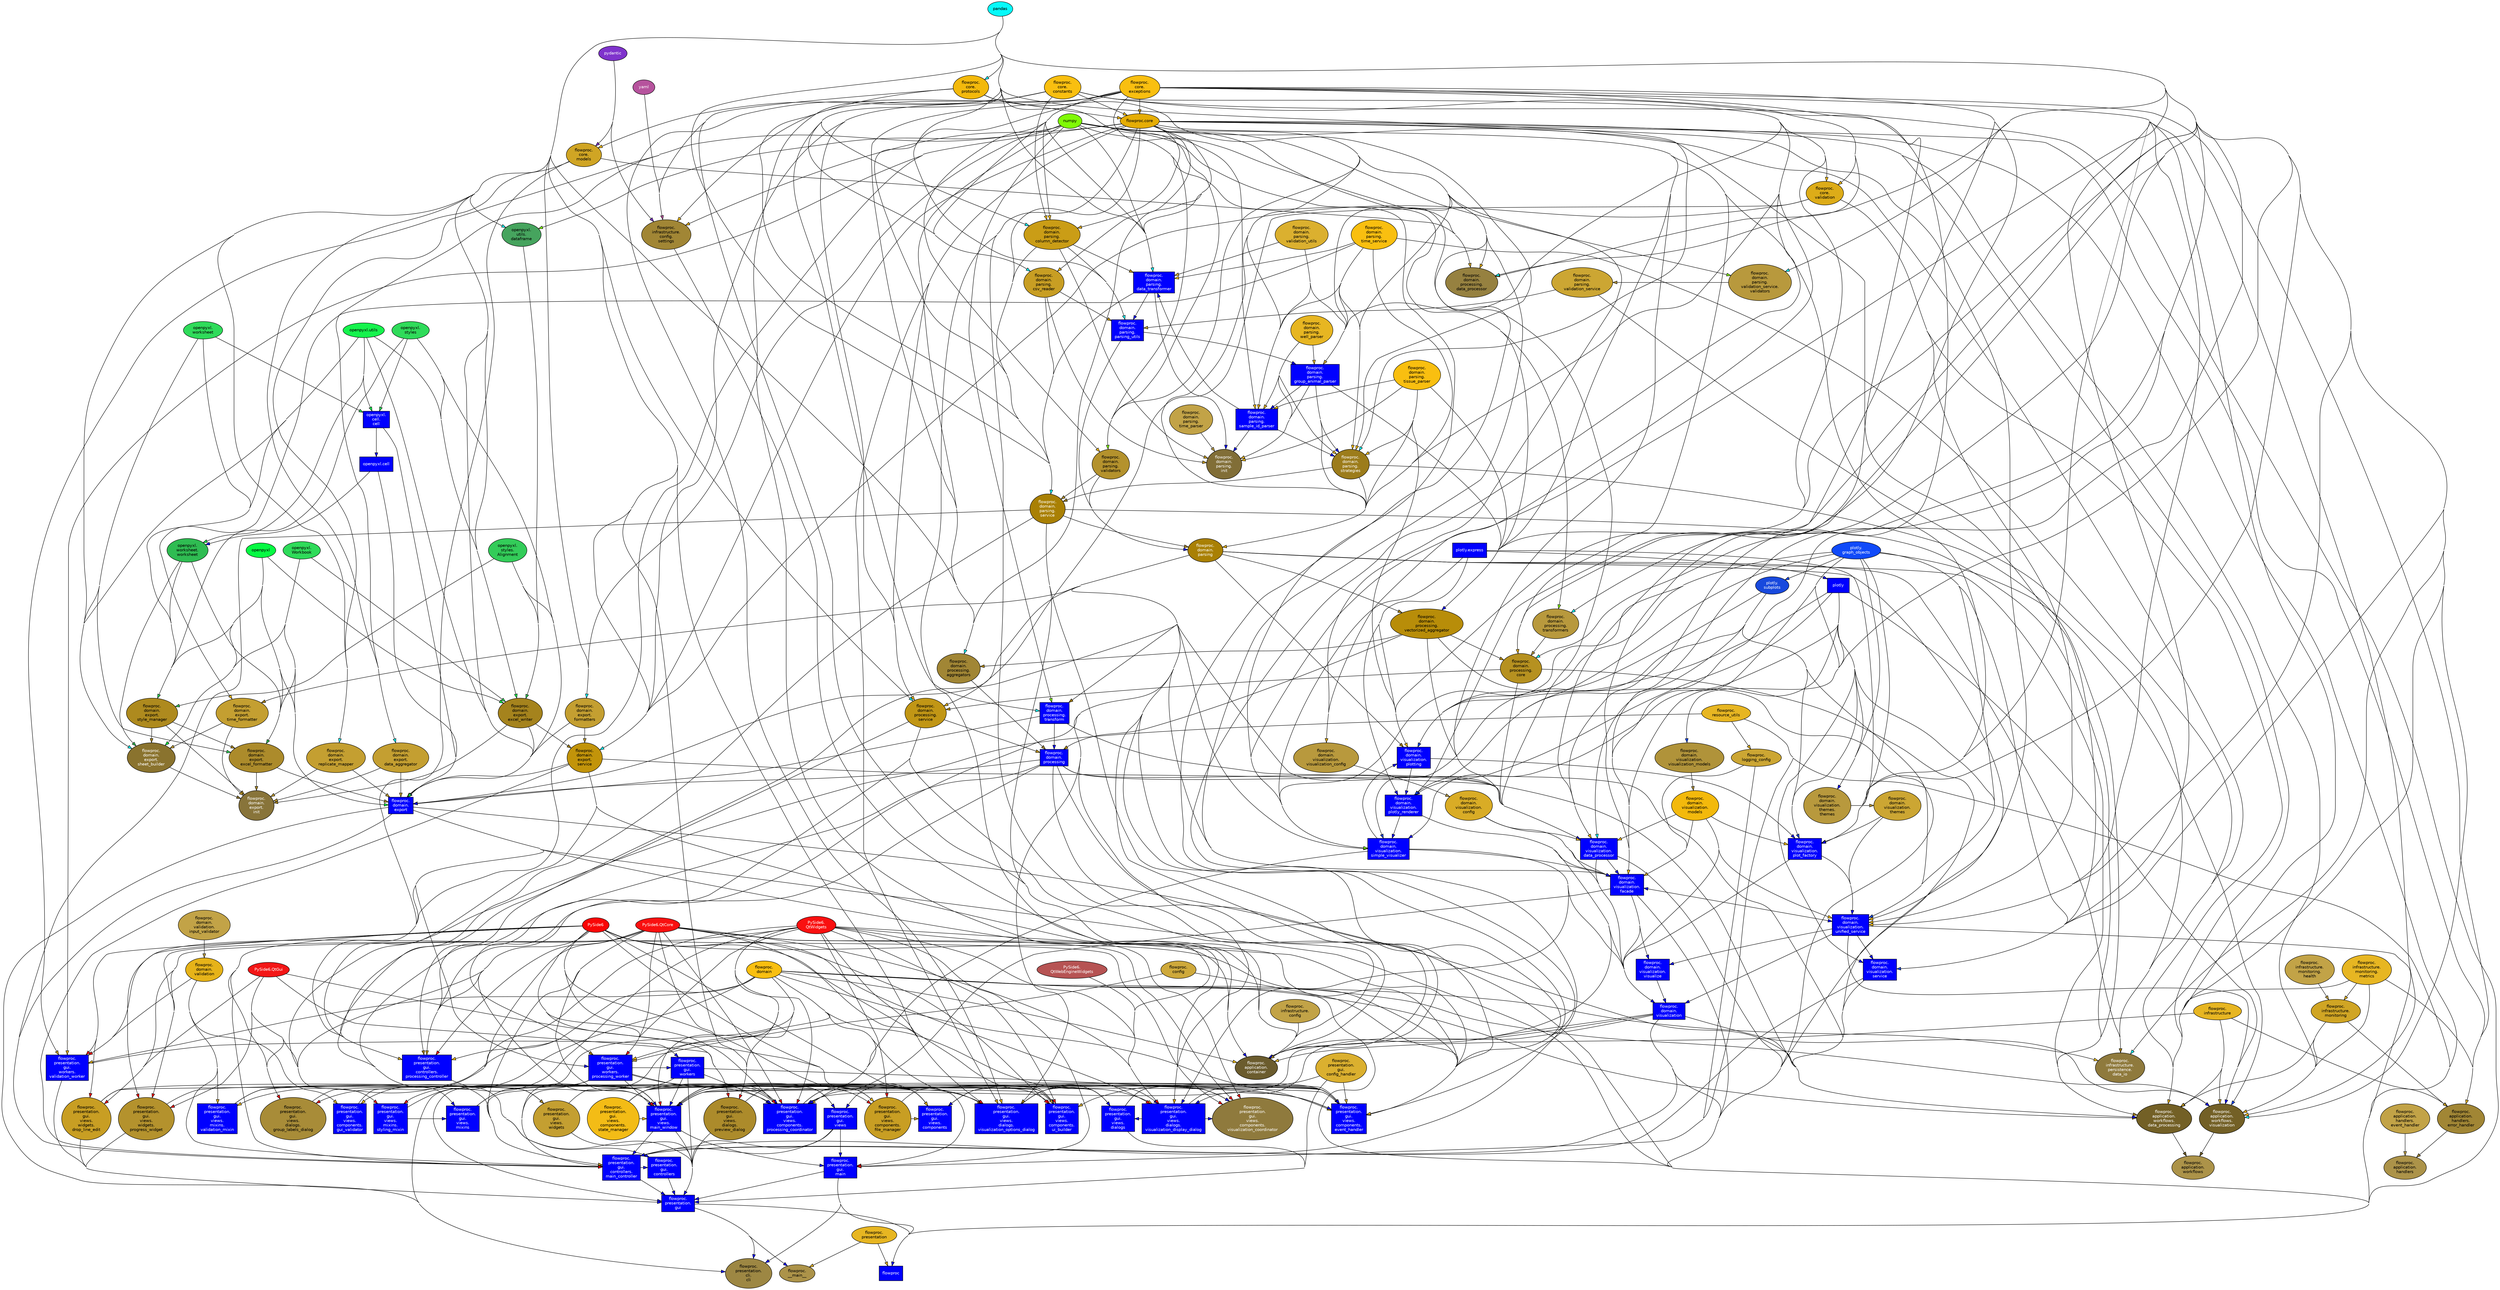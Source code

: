 
digraph G {
    concentrate = true;

    rankdir = TB;
    node [style=filled,fillcolor="#ffffff",fontcolor="#000000",fontname=Helvetica,fontsize=10];

    flowproc [fillcolor="blue",fontcolor="white",shape="box"];
    flowproc___main__ [fillcolor="#ac9349",label="flowproc\.\n__main__"];
    flowproc_application_container [fillcolor="#6b5c2e",fontcolor="#ffffff",label="flowproc\.\napplication\.\ncontainer"];
    flowproc_application_handlers [fillcolor="#ac9349",label="flowproc\.\napplication\.\nhandlers"];
    flowproc_application_handlers_error_handler [fillcolor="#a18635",label="flowproc\.\napplication\.\nhandlers\.\nerror_handler"];
    flowproc_application_handlers_event_handler [fillcolor="#c2a347",label="flowproc\.\napplication\.\nhandlers\.\nevent_handler"];
    flowproc_application_workflows [fillcolor="#ac9349",label="flowproc\.\napplication\.\nworkflows"];
    flowproc_application_workflows_data_processing [fillcolor="#736026",fontcolor="#ffffff",label="flowproc\.\napplication\.\nworkflows\.\ndata_processing"];
    flowproc_application_workflows_visualization [fillcolor="#736026",fontcolor="#ffffff",label="flowproc\.\napplication\.\nworkflows\.\nvisualization"];
    flowproc_config [fillcolor="#cea93b",label="flowproc\.\nconfig"];
    flowproc_core [fillcolor="#e5ad05",label="flowproc.core"];
    flowproc_core_constants [fillcolor="#f9bf10",label="flowproc\.\ncore\.\nconstants"];
    flowproc_core_exceptions [fillcolor="#f9bf10",label="flowproc\.\ncore\.\nexceptions"];
    flowproc_core_models [fillcolor="#d0a524",label="flowproc\.\ncore\.\nmodels"];
    flowproc_core_protocols [fillcolor="#f3b90c",label="flowproc\.\ncore\.\nprotocols"];
    flowproc_core_validation [fillcolor="#ddac18",label="flowproc\.\ncore\.\nvalidation"];
    flowproc_domain [fillcolor="#f9bf10",label="flowproc\.\ndomain"];
    flowproc_domain_export [fillcolor="blue",fontcolor="white",label="flowproc\.\ndomain\.\nexport",shape="box"];
    flowproc_domain_export_data_aggregator [fillcolor="#c49f31",label="flowproc\.\ndomain\.\nexport\.\ndata_aggregator"];
    flowproc_domain_export_excel_formatter [fillcolor="#ac8b2b",label="flowproc\.\ndomain\.\nexport\.\nexcel_formatter"];
    flowproc_domain_export_excel_writer [fillcolor="#a5831d",label="flowproc\.\ndomain\.\nexport\.\nexcel_writer"];
    flowproc_domain_export_formatters [fillcolor="#c49f31",label="flowproc\.\ndomain\.\nexport\.\nformatters"];
    flowproc_domain_export_init [fillcolor="#88743a",fontcolor="#ffffff",label="flowproc\.\ndomain\.\nexport\.\ninit"];
    flowproc_domain_export_replicate_mapper [fillcolor="#c49f31",label="flowproc\.\ndomain\.\nexport\.\nreplicate_mapper"];
    flowproc_domain_export_service [fillcolor="#c2940a",label="flowproc\.\ndomain\.\nexport\.\nservice"];
    flowproc_domain_export_sheet_builder [fillcolor="#8a732e",fontcolor="#ffffff",label="flowproc\.\ndomain\.\nexport\.\nsheet_builder"];
    flowproc_domain_export_style_manager [fillcolor="#ae8a1e",label="flowproc\.\ndomain\.\nexport\.\nstyle_manager"];
    flowproc_domain_export_time_formatter [fillcolor="#c49f31",label="flowproc\.\ndomain\.\nexport\.\ntime_formatter"];
    flowproc_domain_parsing [fillcolor="#a98004",fontcolor="#ffffff",label="flowproc\.\ndomain\.\nparsing"];
    flowproc_domain_parsing_column_detector [fillcolor="#ca9d16",label="flowproc\.\ndomain\.\nparsing\.\ncolumn_detector"];
    flowproc_domain_parsing_csv_reader [fillcolor="#c89e23",label="flowproc\.\ndomain\.\nparsing\.\ncsv_reader"];
    flowproc_domain_parsing_data_transformer [fillcolor="blue",fontcolor="white",label="flowproc\.\ndomain\.\nparsing\.\ndata_transformer",shape="box"];
    flowproc_domain_parsing_group_animal_parser [fillcolor="blue",fontcolor="white",label="flowproc\.\ndomain\.\nparsing\.\ngroup_animal_parser",shape="box"];
    flowproc_domain_parsing_init [fillcolor="#816e37",fontcolor="#ffffff",label="flowproc\.\ndomain\.\nparsing\.\ninit"];
    flowproc_domain_parsing_parsing_utils [fillcolor="blue",fontcolor="white",label="flowproc\.\ndomain\.\nparsing\.\nparsing_utils",shape="box"];
    flowproc_domain_parsing_sample_id_parser [fillcolor="blue",fontcolor="white",label="flowproc\.\ndomain\.\nparsing\.\nsample_id_parser",shape="box"];
    flowproc_domain_parsing_service [fillcolor="#a98004",fontcolor="#ffffff",label="flowproc\.\ndomain\.\nparsing\.\nservice"];
    flowproc_domain_parsing_strategies [fillcolor="#9c7c1b",fontcolor="#ffffff",label="flowproc\.\ndomain\.\nparsing\.\nstrategies"];
    flowproc_domain_parsing_time_parser [fillcolor="#c2a347",label="flowproc\.\ndomain\.\nparsing\.\ntime_parser"];
    flowproc_domain_parsing_time_service [fillcolor="#f9bf10",label="flowproc\.\ndomain\.\nparsing\.\ntime_service"];
    flowproc_domain_parsing_tissue_parser [fillcolor="#f9bf10",label="flowproc\.\ndomain\.\nparsing\.\ntissue_parser"];
    flowproc_domain_parsing_validation_service [fillcolor="#cca633",label="flowproc\.\ndomain\.\nparsing\.\nvalidation_service"];
    flowproc_domain_parsing_validation_service_validators [fillcolor="#b8993d",label="flowproc\.\ndomain\.\nparsing\.\nvalidation_service\.\nvalidators"];
    flowproc_domain_parsing_validation_utils [fillcolor="#dbb02f",label="flowproc\.\ndomain\.\nparsing\.\nvalidation_utils"];
    flowproc_domain_parsing_validators [fillcolor="#b4922d",label="flowproc\.\ndomain\.\nparsing\.\nvalidators"];
    flowproc_domain_parsing_well_parser [fillcolor="#e7b622",label="flowproc\.\ndomain\.\nparsing\.\nwell_parser"];
    flowproc_domain_processing [fillcolor="blue",fontcolor="white",label="flowproc\.\ndomain\.\nprocessing",shape="box"];
    flowproc_domain_processing_aggregators [fillcolor="#a18635",label="flowproc\.\ndomain\.\nprocessing\.\naggregators"];
    flowproc_domain_processing_core [fillcolor="#b69120",label="flowproc\.\ndomain\.\nprocessing\.\ncore"];
    flowproc_domain_processing_data_processor [fillcolor="#968140",label="flowproc\.\ndomain\.\nprocessing\.\ndata_processor"];
    flowproc_domain_processing_service [fillcolor="#c19615",label="flowproc\.\ndomain\.\nprocessing\.\nservice"];
    flowproc_domain_processing_transform [fillcolor="blue",fontcolor="white",label="flowproc\.\ndomain\.\nprocessing\.\ntransform",shape="box"];
    flowproc_domain_processing_transformers [fillcolor="#b8993d",label="flowproc\.\ndomain\.\nprocessing\.\ntransformers"];
    flowproc_domain_processing_vectorized_aggregator [fillcolor="#b88d09",label="flowproc\.\ndomain\.\nprocessing\.\nvectorized_aggregator"];
    flowproc_domain_validation [fillcolor="#e6b319",label="flowproc\.\ndomain\.\nvalidation"];
    flowproc_domain_validation_input_validator [fillcolor="#c2a347",label="flowproc\.\ndomain\.\nvalidation\.\ninput_validator"];
    flowproc_domain_visualization [fillcolor="blue",fontcolor="white",label="flowproc\.\ndomain\.\nvisualization",shape="box"];
    flowproc_domain_visualization_config [fillcolor="#d9ac26",label="flowproc\.\ndomain\.\nvisualization\.\nconfig"];
    flowproc_domain_visualization_data_processor [fillcolor="blue",fontcolor="white",label="flowproc\.\ndomain\.\nvisualization\.\ndata_processor",shape="box"];
    flowproc_domain_visualization_facade [fillcolor="blue",fontcolor="white",label="flowproc\.\ndomain\.\nvisualization\.\nfacade",shape="box"];
    flowproc_domain_visualization_models [fillcolor="#f3b90c",label="flowproc\.\ndomain\.\nvisualization\.\nmodels"];
    flowproc_domain_visualization_plot_factory [fillcolor="blue",fontcolor="white",label="flowproc\.\ndomain\.\nvisualization\.\nplot_factory",shape="box"];
    flowproc_domain_visualization_plotly_renderer [fillcolor="blue",fontcolor="white",label="flowproc\.\ndomain\.\nvisualization\.\nplotly_renderer",shape="box"];
    flowproc_domain_visualization_plotting [fillcolor="blue",fontcolor="white",label="flowproc\.\ndomain\.\nvisualization\.\nplotting",shape="box"];
    flowproc_domain_visualization_service [fillcolor="blue",fontcolor="white",label="flowproc\.\ndomain\.\nvisualization\.\nservice",shape="box"];
    flowproc_domain_visualization_simple_visualizer [fillcolor="blue",fontcolor="white",label="flowproc\.\ndomain\.\nvisualization\.\nsimple_visualizer",shape="box"];
    flowproc_domain_visualization_themes [fillcolor="#cca633",label="flowproc\.\ndomain\.\nvisualization\.\nthemes"];
    flowproc_domain_visualization_themes_themes [fillcolor="#b8993d",label="flowproc\.\ndomain\.\nvisualization\.\nthemes\.\nthemes"];
    flowproc_domain_visualization_unified_service [fillcolor="blue",fontcolor="white",label="flowproc\.\ndomain\.\nvisualization\.\nunified_service",shape="box"];
    flowproc_domain_visualization_visualization_config [fillcolor="#b8993d",label="flowproc\.\ndomain\.\nvisualization\.\nvisualization_config"];
    flowproc_domain_visualization_visualization_models [fillcolor="#b0933a",label="flowproc\.\ndomain\.\nvisualization\.\nvisualization_models"];
    flowproc_domain_visualization_visualize [fillcolor="blue",fontcolor="white",label="flowproc\.\ndomain\.\nvisualization\.\nvisualize",shape="box"];
    flowproc_infrastructure [fillcolor="#e7b622",label="flowproc\.\ninfrastructure"];
    flowproc_infrastructure_config [fillcolor="#c2a347",label="flowproc\.\ninfrastructure\.\nconfig"];
    flowproc_infrastructure_config_settings [fillcolor="#a18635",label="flowproc\.\ninfrastructure\.\nconfig\.\nsettings"];
    flowproc_infrastructure_monitoring [fillcolor="#d0a524",label="flowproc\.\ninfrastructure\.\nmonitoring"];
    flowproc_infrastructure_monitoring_health [fillcolor="#c2a347",label="flowproc\.\ninfrastructure\.\nmonitoring\.\nhealth"];
    flowproc_infrastructure_monitoring_metrics [fillcolor="#e7b622",label="flowproc\.\ninfrastructure\.\nmonitoring\.\nmetrics"];
    flowproc_infrastructure_persistence_data_io [fillcolor="#8f7a3d",fontcolor="#ffffff",label="flowproc\.\ninfrastructure\.\npersistence\.\ndata_io"];
    flowproc_logging_config [fillcolor="#cca633",label="flowproc\.\nlogging_config"];
    flowproc_presentation [fillcolor="#e7b622",label="flowproc\.\npresentation"];
    flowproc_presentation_cli_cli [fillcolor="#9d8743",label="flowproc\.\npresentation\.\ncli\.\ncli"];
    flowproc_presentation_gui [fillcolor="blue",fontcolor="white",label="flowproc\.\npresentation\.\ngui",shape="box"];
    flowproc_presentation_gui_config_handler [fillcolor="#dbb02f",label="flowproc\.\npresentation\.\ngui\.\nconfig_handler"];
    flowproc_presentation_gui_controllers [fillcolor="blue",fontcolor="white",label="flowproc\.\npresentation\.\ngui\.\ncontrollers",shape="box"];
    flowproc_presentation_gui_controllers_main_controller [fillcolor="blue",fontcolor="white",label="flowproc\.\npresentation\.\ngui\.\ncontrollers\.\nmain_controller",shape="box"];
    flowproc_presentation_gui_controllers_processing_controller [fillcolor="blue",fontcolor="white",label="flowproc\.\npresentation\.\ngui\.\ncontrollers\.\nprocessing_controller",shape="box"];
    flowproc_presentation_gui_main [fillcolor="blue",fontcolor="white",label="flowproc\.\npresentation\.\ngui\.\nmain",shape="box"];
    flowproc_presentation_gui_views [fillcolor="blue",fontcolor="white",label="flowproc\.\npresentation\.\ngui\.\nviews",shape="box"];
    flowproc_presentation_gui_views_components [fillcolor="blue",fontcolor="white",label="flowproc\.\npresentation\.\ngui\.\nviews\.\ncomponents",shape="box"];
    flowproc_presentation_gui_views_components_event_handler [fillcolor="blue",fontcolor="white",label="flowproc\.\npresentation\.\ngui\.\nviews\.\ncomponents\.\nevent_handler",shape="box"];
    flowproc_presentation_gui_views_components_file_manager [fillcolor="#c89e23",label="flowproc\.\npresentation\.\ngui\.\nviews\.\ncomponents\.\nfile_manager"];
    flowproc_presentation_gui_views_components_gui_validator [fillcolor="blue",fontcolor="white",label="flowproc\.\npresentation\.\ngui\.\nviews\.\ncomponents\.\ngui_validator",shape="box"];
    flowproc_presentation_gui_views_components_processing_coordinator [fillcolor="blue",fontcolor="white",label="flowproc\.\npresentation\.\ngui\.\nviews\.\ncomponents\.\nprocessing_coordinator",shape="box"];
    flowproc_presentation_gui_views_components_state_manager [fillcolor="#f3bc16",label="flowproc\.\npresentation\.\ngui\.\nviews\.\ncomponents\.\nstate_manager"];
    flowproc_presentation_gui_views_components_ui_builder [fillcolor="blue",fontcolor="white",label="flowproc\.\npresentation\.\ngui\.\nviews\.\ncomponents\.\nui_builder",shape="box"];
    flowproc_presentation_gui_views_components_visualization_coordinator [fillcolor="#8f7a3d",fontcolor="#ffffff",label="flowproc\.\npresentation\.\ngui\.\nviews\.\ncomponents\.\nvisualization_coordinator"];
    flowproc_presentation_gui_views_dialogs [fillcolor="blue",fontcolor="white",label="flowproc\.\npresentation\.\ngui\.\nviews\.\ndialogs",shape="box"];
    flowproc_presentation_gui_views_dialogs_group_labels_dialog [fillcolor="#a88c38",label="flowproc\.\npresentation\.\ngui\.\nviews\.\ndialogs\.\ngroup_labels_dialog"];
    flowproc_presentation_gui_views_dialogs_preview_dialog [fillcolor="#ac8b2b",label="flowproc\.\npresentation\.\ngui\.\nviews\.\ndialogs\.\npreview_dialog"];
    flowproc_presentation_gui_views_dialogs_visualization_display_dialog [fillcolor="blue",fontcolor="white",label="flowproc\.\npresentation\.\ngui\.\nviews\.\ndialogs\.\nvisualization_display_dialog",shape="box"];
    flowproc_presentation_gui_views_dialogs_visualization_options_dialog [fillcolor="blue",fontcolor="white",label="flowproc\.\npresentation\.\ngui\.\nviews\.\ndialogs\.\nvisualization_options_dialog",shape="box"];
    flowproc_presentation_gui_views_main_window [fillcolor="blue",fontcolor="white",label="flowproc\.\npresentation\.\ngui\.\nviews\.\nmain_window",shape="box"];
    flowproc_presentation_gui_views_mixins [fillcolor="blue",fontcolor="white",label="flowproc\.\npresentation\.\ngui\.\nviews\.\nmixins",shape="box"];
    flowproc_presentation_gui_views_mixins_styling_mixin [fillcolor="blue",fontcolor="white",label="flowproc\.\npresentation\.\ngui\.\nviews\.\nmixins\.\nstyling_mixin",shape="box"];
    flowproc_presentation_gui_views_mixins_validation_mixin [fillcolor="blue",fontcolor="white",label="flowproc\.\npresentation\.\ngui\.\nviews\.\nmixins\.\nvalidation_mixin",shape="box"];
    flowproc_presentation_gui_views_widgets [fillcolor="#c49f31",label="flowproc\.\npresentation\.\ngui\.\nviews\.\nwidgets"];
    flowproc_presentation_gui_views_widgets_drop_line_edit [fillcolor="#c89e23",label="flowproc\.\npresentation\.\ngui\.\nviews\.\nwidgets\.\ndrop_line_edit"];
    flowproc_presentation_gui_views_widgets_progress_widget [fillcolor="#b4922d",label="flowproc\.\npresentation\.\ngui\.\nviews\.\nwidgets\.\nprogress_widget"];
    flowproc_presentation_gui_workers [fillcolor="blue",fontcolor="white",label="flowproc\.\npresentation\.\ngui\.\nworkers",shape="box"];
    flowproc_presentation_gui_workers_processing_worker [fillcolor="blue",fontcolor="white",label="flowproc\.\npresentation\.\ngui\.\nworkers\.\nprocessing_worker",shape="box"];
    flowproc_presentation_gui_workers_validation_worker [fillcolor="blue",fontcolor="white",label="flowproc\.\npresentation\.\ngui\.\nworkers\.\nvalidation_worker",shape="box"];
    flowproc_resource_utils [fillcolor="#e7b622",label="flowproc\.\nresource_utils"];
    numpy [fillcolor="#80f906"];
    openpyxl [fillcolor="#06f943"];
    openpyxl_cell [fillcolor="blue",fontcolor="white",label="openpyxl.cell",shape="box"];
    openpyxl_cell_cell [fillcolor="blue",fontcolor="white",label="openpyxl\.\ncell\.\ncell",shape="box"];
    openpyxl_styles [fillcolor="#2fdb5a",label="openpyxl\.\nstyles"];
    openpyxl_styles_Alignment [fillcolor="#33cc59",label="openpyxl\.\nstyles\.\nAlignment"];
    openpyxl_utils [fillcolor="#16f34d",label="openpyxl.utils"];
    openpyxl_utils_dataframe [fillcolor="#46a45e",label="openpyxl\.\nutils\.\ndataframe"];
    openpyxl_Workbook [fillcolor="#2fdb5a",label="openpyxl\.\nWorkbook"];
    openpyxl_worksheet [fillcolor="#2fdb5a",label="openpyxl\.\nworksheet"];
    openpyxl_worksheet_worksheet [fillcolor="#2fbc52",label="openpyxl\.\nworksheet\.\nworksheet"];
    pandas [fillcolor="#06f9f9"];
    plotly [fillcolor="blue",fontcolor="white",shape="box"];
    plotly_express [fillcolor="blue",fontcolor="white",label="plotly.express",shape="box"];
    plotly_graph_objects [fillcolor="#104af9",fontcolor="#ffffff",label="plotly\.\ngraph_objects"];
    plotly_subplots [fillcolor="#1849dd",fontcolor="#ffffff",label="plotly\.\nsubplots"];
    pydantic [fillcolor="#7f33cc",fontcolor="#ffffff"];
    PySide6 [fillcolor="#f90606",fontcolor="#ffffff"];
    PySide6_QtCore [fillcolor="#f91010",fontcolor="#ffffff",label="PySide6.QtCore"];
    PySide6_QtGui [fillcolor="#f31616",fontcolor="#ffffff",label="PySide6.QtGui"];
    PySide6_QtWebEngineWidgets [fillcolor="#b65353",fontcolor="#ffffff",label="PySide6\.\nQtWebEngineWidgets"];
    PySide6_QtWidgets [fillcolor="#f91010",fontcolor="#ffffff",label="PySide6\.\nQtWidgets"];
    yaml [fillcolor="#b6539d",fontcolor="#ffffff"];
    flowproc_application_handlers_error_handler -> flowproc_application_handlers [fillcolor="#a18635",weight="3"];
    flowproc_application_handlers_event_handler -> flowproc_application_handlers [fillcolor="#c2a347",weight="3"];
    flowproc_application_workflows_data_processing -> flowproc_application_workflows [fillcolor="#736026",weight="3"];
    flowproc_application_workflows_visualization -> flowproc_application_workflows [fillcolor="#736026",weight="3"];
    flowproc_config -> flowproc_presentation_gui_views_components_event_handler [fillcolor="#cea93b",minlen="3"];
    flowproc_config -> flowproc_presentation_gui_workers_processing_worker [fillcolor="#cea93b",minlen="3"];
    flowproc_core -> flowproc [fillcolor="#e5ad05"];
    flowproc_core -> flowproc_application_container [fillcolor="#e5ad05",minlen="2"];
    flowproc_core -> flowproc_application_handlers_error_handler [fillcolor="#e5ad05",minlen="3"];
    flowproc_core -> flowproc_application_workflows_data_processing [fillcolor="#e5ad05",minlen="3"];
    flowproc_core -> flowproc_application_workflows_visualization [fillcolor="#e5ad05",minlen="3"];
    flowproc_core -> flowproc_domain_export_service [fillcolor="#e5ad05",minlen="3"];
    flowproc_core -> flowproc_domain_parsing [fillcolor="#e5ad05",minlen="2"];
    flowproc_core -> flowproc_domain_parsing_column_detector [fillcolor="#e5ad05",minlen="3"];
    flowproc_core -> flowproc_domain_parsing_csv_reader [fillcolor="#e5ad05",minlen="3"];
    flowproc_core -> flowproc_domain_parsing_data_transformer [fillcolor="#e5ad05",minlen="3"];
    flowproc_core -> flowproc_domain_parsing_group_animal_parser [fillcolor="#e5ad05",minlen="3"];
    flowproc_core -> flowproc_domain_parsing_sample_id_parser [fillcolor="#e5ad05",minlen="3"];
    flowproc_core -> flowproc_domain_parsing_service [fillcolor="#e5ad05",minlen="3"];
    flowproc_core -> flowproc_domain_parsing_strategies [fillcolor="#e5ad05",minlen="3"];
    flowproc_core -> flowproc_domain_parsing_validators [fillcolor="#e5ad05",minlen="3"];
    flowproc_core -> flowproc_domain_processing_aggregators [fillcolor="#e5ad05",minlen="3"];
    flowproc_core -> flowproc_domain_processing_core [fillcolor="#e5ad05",minlen="3"];
    flowproc_core -> flowproc_domain_processing_data_processor [fillcolor="#e5ad05",minlen="3"];
    flowproc_core -> flowproc_domain_processing_service [fillcolor="#e5ad05",minlen="3"];
    flowproc_core -> flowproc_domain_processing_vectorized_aggregator [fillcolor="#e5ad05",minlen="3"];
    flowproc_core -> flowproc_domain_visualization_data_processor [fillcolor="#e5ad05",minlen="3"];
    flowproc_core -> flowproc_domain_visualization_facade [fillcolor="#e5ad05",minlen="3"];
    flowproc_core -> flowproc_domain_visualization_plot_factory [fillcolor="#e5ad05",minlen="3"];
    flowproc_core -> flowproc_domain_visualization_service [fillcolor="#e5ad05",minlen="3"];
    flowproc_core -> flowproc_domain_visualization_unified_service [fillcolor="#e5ad05",minlen="3"];
    flowproc_core -> flowproc_domain_visualization_visualization_config [fillcolor="#e5ad05",minlen="3"];
    flowproc_core -> flowproc_infrastructure_config_settings [fillcolor="#e5ad05",minlen="3"];
    flowproc_core -> flowproc_presentation_gui_controllers_processing_controller [fillcolor="#e5ad05",minlen="3"];
    flowproc_core -> flowproc_presentation_gui_views_components_event_handler [fillcolor="#e5ad05",minlen="3"];
    flowproc_core -> flowproc_presentation_gui_views_dialogs_visualization_display_dialog [fillcolor="#e5ad05",minlen="3"];
    flowproc_core -> flowproc_presentation_gui_views_dialogs_visualization_options_dialog [fillcolor="#e5ad05",minlen="3"];
    flowproc_core -> flowproc_presentation_gui_workers_validation_worker [fillcolor="#e5ad05",minlen="3"];
    flowproc_core_constants -> flowproc [fillcolor="#f9bf10",minlen="2"];
    flowproc_core_constants -> flowproc_core [fillcolor="#f9bf10",weight="2"];
    flowproc_core_constants -> flowproc_core_models [fillcolor="#f9bf10",weight="2"];
    flowproc_core_constants -> flowproc_core_validation [fillcolor="#f9bf10",weight="2"];
    flowproc_core_constants -> flowproc_domain_parsing [fillcolor="#f9bf10",minlen="2"];
    flowproc_core_constants -> flowproc_domain_parsing_column_detector [fillcolor="#f9bf10",minlen="3"];
    flowproc_core_constants -> flowproc_domain_parsing_group_animal_parser [fillcolor="#f9bf10",minlen="3"];
    flowproc_core_constants -> flowproc_domain_processing_vectorized_aggregator [fillcolor="#f9bf10",minlen="3"];
    flowproc_core_constants -> flowproc_domain_visualization_data_processor [fillcolor="#f9bf10",minlen="3"];
    flowproc_core_constants -> flowproc_domain_visualization_visualization_config [fillcolor="#f9bf10",minlen="3"];
    flowproc_core_constants -> flowproc_presentation_gui_views_components_event_handler [fillcolor="#f9bf10",minlen="3"];
    flowproc_core_constants -> flowproc_presentation_gui_views_dialogs_visualization_display_dialog [fillcolor="#f9bf10",minlen="3"];
    flowproc_core_constants -> flowproc_presentation_gui_views_dialogs_visualization_options_dialog [fillcolor="#f9bf10",minlen="3"];
    flowproc_core_exceptions -> flowproc_application_handlers_error_handler [fillcolor="#f9bf10",minlen="3"];
    flowproc_core_exceptions -> flowproc_application_workflows_data_processing [fillcolor="#f9bf10",minlen="3"];
    flowproc_core_exceptions -> flowproc_application_workflows_visualization [fillcolor="#f9bf10",minlen="3"];
    flowproc_core_exceptions -> flowproc_core [fillcolor="#f9bf10",weight="2"];
    flowproc_core_exceptions -> flowproc_core_validation [fillcolor="#f9bf10",weight="2"];
    flowproc_core_exceptions -> flowproc_domain_export_service [fillcolor="#f9bf10",minlen="3"];
    flowproc_core_exceptions -> flowproc_domain_parsing_column_detector [fillcolor="#f9bf10",minlen="3"];
    flowproc_core_exceptions -> flowproc_domain_parsing_csv_reader [fillcolor="#f9bf10",minlen="3"];
    flowproc_core_exceptions -> flowproc_domain_parsing_data_transformer [fillcolor="#f9bf10",minlen="3"];
    flowproc_core_exceptions -> flowproc_domain_parsing_sample_id_parser [fillcolor="#f9bf10",minlen="3"];
    flowproc_core_exceptions -> flowproc_domain_parsing_service [fillcolor="#f9bf10",minlen="3"];
    flowproc_core_exceptions -> flowproc_domain_parsing_validators [fillcolor="#f9bf10",minlen="3"];
    flowproc_core_exceptions -> flowproc_domain_processing_aggregators [fillcolor="#f9bf10",minlen="3"];
    flowproc_core_exceptions -> flowproc_domain_processing_core [fillcolor="#f9bf10",minlen="3"];
    flowproc_core_exceptions -> flowproc_domain_processing_data_processor [fillcolor="#f9bf10",minlen="3"];
    flowproc_core_exceptions -> flowproc_domain_processing_service [fillcolor="#f9bf10",minlen="3"];
    flowproc_core_exceptions -> flowproc_domain_visualization_data_processor [fillcolor="#f9bf10",minlen="3"];
    flowproc_core_exceptions -> flowproc_domain_visualization_facade [fillcolor="#f9bf10",minlen="3"];
    flowproc_core_exceptions -> flowproc_domain_visualization_plot_factory [fillcolor="#f9bf10",minlen="3"];
    flowproc_core_exceptions -> flowproc_domain_visualization_service [fillcolor="#f9bf10",minlen="3"];
    flowproc_core_exceptions -> flowproc_domain_visualization_unified_service [fillcolor="#f9bf10",minlen="3"];
    flowproc_core_exceptions -> flowproc_infrastructure_config_settings [fillcolor="#f9bf10",minlen="3"];
    flowproc_core_models -> flowproc_domain_processing_data_processor [fillcolor="#d0a524",minlen="3"];
    flowproc_core_models -> flowproc_presentation_gui_controllers_processing_controller [fillcolor="#d0a524",minlen="3"];
    flowproc_core_models -> flowproc_presentation_gui_workers_validation_worker [fillcolor="#d0a524",minlen="3"];
    flowproc_core_protocols -> flowproc_application_container [fillcolor="#f3b90c",minlen="2"];
    flowproc_core_protocols -> flowproc_core [fillcolor="#f3b90c",weight="2"];
    flowproc_core_protocols -> flowproc_domain_parsing_service [fillcolor="#f3b90c",minlen="3"];
    flowproc_core_protocols -> flowproc_domain_parsing_strategies [fillcolor="#f3b90c",minlen="3"];
    flowproc_core_protocols -> flowproc_infrastructure_config_settings [fillcolor="#f3b90c",minlen="3"];
    flowproc_core_validation -> flowproc_application_workflows_data_processing [fillcolor="#ddac18",minlen="3"];
    flowproc_core_validation -> flowproc_domain_export_service [fillcolor="#ddac18",minlen="3"];
    flowproc_core_validation -> flowproc_domain_processing_service [fillcolor="#ddac18",minlen="3"];
    flowproc_core_validation -> flowproc_domain_visualization_unified_service [fillcolor="#ddac18",minlen="3"];
    flowproc_domain -> flowproc [fillcolor="#f9bf10"];
    flowproc_domain -> flowproc_application_container [fillcolor="#f9bf10",minlen="2"];
    flowproc_domain -> flowproc_application_workflows_data_processing [fillcolor="#f9bf10",minlen="3"];
    flowproc_domain -> flowproc_application_workflows_visualization [fillcolor="#f9bf10",minlen="3"];
    flowproc_domain -> flowproc_infrastructure_persistence_data_io [fillcolor="#f9bf10",minlen="3"];
    flowproc_domain -> flowproc_presentation_cli_cli [fillcolor="#f9bf10",minlen="3"];
    flowproc_domain -> flowproc_presentation_gui_controllers_main_controller [fillcolor="#f9bf10",minlen="3"];
    flowproc_domain -> flowproc_presentation_gui_controllers_processing_controller [fillcolor="#f9bf10",minlen="3"];
    flowproc_domain -> flowproc_presentation_gui_views_components_event_handler [fillcolor="#f9bf10",minlen="3"];
    flowproc_domain -> flowproc_presentation_gui_views_components_gui_validator [fillcolor="#f9bf10",minlen="3"];
    flowproc_domain -> flowproc_presentation_gui_views_components_processing_coordinator [fillcolor="#f9bf10",minlen="3"];
    flowproc_domain -> flowproc_presentation_gui_views_dialogs_visualization_display_dialog [fillcolor="#f9bf10",minlen="3"];
    flowproc_domain -> flowproc_presentation_gui_views_dialogs_visualization_options_dialog [fillcolor="#f9bf10",minlen="3"];
    flowproc_domain -> flowproc_presentation_gui_views_mixins_validation_mixin [fillcolor="#f9bf10",minlen="3"];
    flowproc_domain -> flowproc_presentation_gui_workers_processing_worker [fillcolor="#f9bf10",minlen="3"];
    flowproc_domain -> flowproc_presentation_gui_workers_validation_worker [fillcolor="#f9bf10",minlen="3"];
    flowproc_domain_export -> flowproc [fillcolor="blue",minlen="2"];
    flowproc_domain_export -> flowproc_application_container [fillcolor="blue",minlen="2"];
    flowproc_domain_export -> flowproc_application_workflows_data_processing [fillcolor="blue",minlen="3"];
    flowproc_domain_export -> flowproc_presentation_cli_cli [fillcolor="blue",minlen="3"];
    flowproc_domain_export -> flowproc_presentation_gui_controllers_main_controller [fillcolor="blue",minlen="3"];
    flowproc_domain_export -> flowproc_presentation_gui_controllers_processing_controller [fillcolor="blue",minlen="3"];
    flowproc_domain_export -> flowproc_presentation_gui_workers_processing_worker [fillcolor="blue",minlen="3"];
    flowproc_domain_export_data_aggregator -> flowproc_domain_export [fillcolor="#c49f31",weight="3"];
    flowproc_domain_export_data_aggregator -> flowproc_domain_export_init [fillcolor="#c49f31",weight="3"];
    flowproc_domain_export_excel_formatter -> flowproc_domain_export [fillcolor="#ac8b2b",weight="3"];
    flowproc_domain_export_excel_formatter -> flowproc_domain_export_init [fillcolor="#ac8b2b",weight="3"];
    flowproc_domain_export_excel_writer -> flowproc_domain_export [fillcolor="#a5831d",weight="3"];
    flowproc_domain_export_excel_writer -> flowproc_domain_export_init [fillcolor="#a5831d",weight="3"];
    flowproc_domain_export_excel_writer -> flowproc_domain_export_service [fillcolor="#a5831d",weight="3"];
    flowproc_domain_export_formatters -> flowproc_domain_export [fillcolor="#c49f31",weight="3"];
    flowproc_domain_export_formatters -> flowproc_domain_export_service [fillcolor="#c49f31",weight="3"];
    flowproc_domain_export_replicate_mapper -> flowproc_domain_export [fillcolor="#c49f31",weight="3"];
    flowproc_domain_export_replicate_mapper -> flowproc_domain_export_init [fillcolor="#c49f31",weight="3"];
    flowproc_domain_export_service -> flowproc_application_container [fillcolor="#c2940a",minlen="3"];
    flowproc_domain_export_service -> flowproc_application_workflows_data_processing [fillcolor="#c2940a",minlen="3"];
    flowproc_domain_export_service -> flowproc_domain_export [fillcolor="#c2940a",weight="3"];
    flowproc_domain_export_service -> flowproc_presentation_gui_controllers_main_controller [fillcolor="#c2940a",minlen="3"];
    flowproc_domain_export_service -> flowproc_presentation_gui_controllers_processing_controller [fillcolor="#c2940a",minlen="3"];
    flowproc_domain_export_sheet_builder -> flowproc_domain_export_init [fillcolor="#8a732e",weight="3"];
    flowproc_domain_export_style_manager -> flowproc_domain_export_excel_formatter [fillcolor="#ae8a1e",weight="3"];
    flowproc_domain_export_style_manager -> flowproc_domain_export_init [fillcolor="#ae8a1e",weight="3"];
    flowproc_domain_export_style_manager -> flowproc_domain_export_sheet_builder [fillcolor="#ae8a1e",weight="3"];
    flowproc_domain_export_time_formatter -> flowproc_domain_export_init [fillcolor="#c49f31",weight="3"];
    flowproc_domain_export_time_formatter -> flowproc_domain_export_sheet_builder [fillcolor="#c49f31",weight="3"];
    flowproc_domain_parsing -> flowproc [fillcolor="#a98004",minlen="2"];
    flowproc_domain_parsing -> flowproc_application_container [fillcolor="#a98004",minlen="2"];
    flowproc_domain_parsing -> flowproc_application_workflows_data_processing [fillcolor="#a98004",minlen="3"];
    flowproc_domain_parsing -> flowproc_domain_export [fillcolor="#a98004",weight="2"];
    flowproc_domain_parsing -> flowproc_domain_export_time_formatter [fillcolor="#a98004",minlen="2",weight="2"];
    flowproc_domain_parsing -> flowproc_domain_processing_transform [fillcolor="#a98004",minlen="2",weight="2"];
    flowproc_domain_parsing -> flowproc_domain_processing_vectorized_aggregator [fillcolor="#a98004",minlen="2",weight="2"];
    flowproc_domain_parsing -> flowproc_domain_visualization_data_processor [fillcolor="#a98004",minlen="2",weight="2"];
    flowproc_domain_parsing -> flowproc_domain_visualization_facade [fillcolor="#a98004",minlen="2",weight="2"];
    flowproc_domain_parsing -> flowproc_domain_visualization_plotting [fillcolor="#a98004",minlen="2",weight="2"];
    flowproc_domain_parsing -> flowproc_domain_visualization_simple_visualizer [fillcolor="#a98004",minlen="2",weight="2"];
    flowproc_domain_parsing -> flowproc_infrastructure_persistence_data_io [fillcolor="#a98004",minlen="3"];
    flowproc_domain_parsing -> flowproc_presentation_gui_controllers_main_controller [fillcolor="#a98004",minlen="3"];
    flowproc_domain_parsing -> flowproc_presentation_gui_controllers_processing_controller [fillcolor="#a98004",minlen="3"];
    flowproc_domain_parsing -> flowproc_presentation_gui_views_components_event_handler [fillcolor="#a98004",minlen="3"];
    flowproc_domain_parsing -> flowproc_presentation_gui_views_dialogs_visualization_display_dialog [fillcolor="#a98004",minlen="3"];
    flowproc_domain_parsing -> flowproc_presentation_gui_views_dialogs_visualization_options_dialog [fillcolor="#a98004",minlen="3"];
    flowproc_domain_parsing -> flowproc_presentation_gui_workers_processing_worker [fillcolor="#a98004",minlen="3"];
    flowproc_domain_parsing_column_detector -> flowproc_domain_parsing_data_transformer [fillcolor="#ca9d16",weight="3"];
    flowproc_domain_parsing_column_detector -> flowproc_domain_parsing_init [fillcolor="#ca9d16",weight="3"];
    flowproc_domain_parsing_column_detector -> flowproc_domain_parsing_parsing_utils [fillcolor="#ca9d16",weight="3"];
    flowproc_domain_parsing_column_detector -> flowproc_domain_parsing_service [fillcolor="#ca9d16",weight="3"];
    flowproc_domain_parsing_csv_reader -> flowproc_domain_parsing_init [fillcolor="#c89e23",weight="3"];
    flowproc_domain_parsing_csv_reader -> flowproc_domain_parsing_parsing_utils [fillcolor="#c89e23",weight="3"];
    flowproc_domain_parsing_csv_reader -> flowproc_domain_parsing_service [fillcolor="#c89e23",weight="3"];
    flowproc_domain_parsing_data_transformer -> flowproc_domain_parsing_init [fillcolor="blue",weight="3"];
    flowproc_domain_parsing_data_transformer -> flowproc_domain_parsing_parsing_utils [fillcolor="blue",weight="3"];
    flowproc_domain_parsing_data_transformer -> flowproc_domain_parsing_service [fillcolor="blue",weight="3"];
    flowproc_domain_parsing_group_animal_parser -> flowproc_domain_parsing [fillcolor="blue",weight="3"];
    flowproc_domain_parsing_group_animal_parser -> flowproc_domain_parsing_init [fillcolor="blue",weight="3"];
    flowproc_domain_parsing_group_animal_parser -> flowproc_domain_parsing_sample_id_parser [fillcolor="blue",weight="3"];
    flowproc_domain_parsing_group_animal_parser -> flowproc_domain_parsing_strategies [fillcolor="blue",weight="3"];
    flowproc_domain_parsing_group_animal_parser -> flowproc_domain_processing_vectorized_aggregator [fillcolor="blue",minlen="2",weight="2"];
    flowproc_domain_parsing_parsing_utils -> flowproc_domain_parsing [fillcolor="blue",weight="3"];
    flowproc_domain_parsing_parsing_utils -> flowproc_domain_parsing_group_animal_parser [fillcolor="blue",weight="3"];
    flowproc_domain_parsing_sample_id_parser -> flowproc_domain_parsing_data_transformer [fillcolor="blue",weight="3"];
    flowproc_domain_parsing_sample_id_parser -> flowproc_domain_parsing_init [fillcolor="blue",weight="3"];
    flowproc_domain_parsing_sample_id_parser -> flowproc_domain_parsing_strategies [fillcolor="blue",weight="3"];
    flowproc_domain_parsing_service -> flowproc_application_container [fillcolor="#a98004",minlen="3"];
    flowproc_domain_parsing_service -> flowproc_application_workflows_data_processing [fillcolor="#a98004",minlen="3"];
    flowproc_domain_parsing_service -> flowproc_domain_parsing [fillcolor="#a98004",weight="3"];
    flowproc_domain_parsing_service -> flowproc_presentation_gui_controllers_main_controller [fillcolor="#a98004",minlen="3"];
    flowproc_domain_parsing_service -> flowproc_presentation_gui_controllers_processing_controller [fillcolor="#a98004",minlen="3"];
    flowproc_domain_parsing_service -> flowproc_presentation_gui_views_components_event_handler [fillcolor="#a98004",minlen="3"];
    flowproc_domain_parsing_strategies -> flowproc_application_workflows_data_processing [fillcolor="#9c7c1b",minlen="3"];
    flowproc_domain_parsing_strategies -> flowproc_domain_parsing [fillcolor="#9c7c1b",weight="3"];
    flowproc_domain_parsing_strategies -> flowproc_domain_parsing_service [fillcolor="#9c7c1b",weight="3"];
    flowproc_domain_parsing_time_parser -> flowproc_domain_parsing_init [fillcolor="#c2a347",weight="3"];
    flowproc_domain_parsing_time_service -> flowproc_domain_export_time_formatter [fillcolor="#f9bf10",minlen="2",weight="2"];
    flowproc_domain_parsing_time_service -> flowproc_domain_parsing [fillcolor="#f9bf10",weight="3"];
    flowproc_domain_parsing_time_service -> flowproc_domain_parsing_data_transformer [fillcolor="#f9bf10",weight="3"];
    flowproc_domain_parsing_time_service -> flowproc_domain_parsing_group_animal_parser [fillcolor="#f9bf10",weight="3"];
    flowproc_domain_parsing_time_service -> flowproc_domain_parsing_sample_id_parser [fillcolor="#f9bf10",weight="3"];
    flowproc_domain_parsing_time_service -> flowproc_domain_parsing_strategies [fillcolor="#f9bf10",weight="3"];
    flowproc_domain_parsing_time_service -> flowproc_infrastructure_persistence_data_io [fillcolor="#f9bf10",minlen="3"];
    flowproc_domain_parsing_tissue_parser -> flowproc_domain_parsing [fillcolor="#f9bf10",weight="3"];
    flowproc_domain_parsing_tissue_parser -> flowproc_domain_parsing_init [fillcolor="#f9bf10",weight="3"];
    flowproc_domain_parsing_tissue_parser -> flowproc_domain_parsing_sample_id_parser [fillcolor="#f9bf10",weight="3"];
    flowproc_domain_parsing_tissue_parser -> flowproc_domain_parsing_strategies [fillcolor="#f9bf10",weight="3"];
    flowproc_domain_parsing_tissue_parser -> flowproc_domain_processing_vectorized_aggregator [fillcolor="#f9bf10",minlen="2",weight="2"];
    flowproc_domain_parsing_tissue_parser -> flowproc_domain_visualization_plotting [fillcolor="#f9bf10",minlen="2",weight="2"];
    flowproc_domain_parsing_validation_service -> flowproc_domain_parsing_parsing_utils [fillcolor="#cca633",weight="3"];
    flowproc_domain_parsing_validation_service -> flowproc_infrastructure_persistence_data_io [fillcolor="#cca633",minlen="3"];
    flowproc_domain_parsing_validation_service_validators -> flowproc_domain_parsing_validation_service [fillcolor="#b8993d",minlen="0",weight="4"];
    flowproc_domain_parsing_validation_utils -> flowproc_domain_parsing_data_transformer [fillcolor="#dbb02f",weight="3"];
    flowproc_domain_parsing_validation_utils -> flowproc_domain_parsing_group_animal_parser [fillcolor="#dbb02f",weight="3"];
    flowproc_domain_parsing_validation_utils -> flowproc_domain_parsing_sample_id_parser [fillcolor="#dbb02f",weight="3"];
    flowproc_domain_parsing_validators -> flowproc_domain_parsing [fillcolor="#b4922d",weight="3"];
    flowproc_domain_parsing_validators -> flowproc_domain_parsing_service [fillcolor="#b4922d",weight="3"];
    flowproc_domain_parsing_well_parser -> flowproc_domain_parsing_group_animal_parser [fillcolor="#e7b622",weight="3"];
    flowproc_domain_parsing_well_parser -> flowproc_domain_parsing_init [fillcolor="#e7b622",weight="3"];
    flowproc_domain_parsing_well_parser -> flowproc_domain_parsing_sample_id_parser [fillcolor="#e7b622",weight="3"];
    flowproc_domain_parsing_well_parser -> flowproc_domain_parsing_strategies [fillcolor="#e7b622",weight="3"];
    flowproc_domain_processing -> flowproc [fillcolor="blue",minlen="2"];
    flowproc_domain_processing -> flowproc_application_container [fillcolor="blue",minlen="2"];
    flowproc_domain_processing -> flowproc_application_workflows_data_processing [fillcolor="blue",minlen="3"];
    flowproc_domain_processing -> flowproc_domain_export [fillcolor="blue",weight="2"];
    flowproc_domain_processing -> flowproc_domain_visualization_data_processor [fillcolor="blue",minlen="2",weight="2"];
    flowproc_domain_processing -> flowproc_presentation_gui_controllers_main_controller [fillcolor="blue",minlen="3"];
    flowproc_domain_processing -> flowproc_presentation_gui_controllers_processing_controller [fillcolor="blue",minlen="3"];
    flowproc_domain_processing_aggregators -> flowproc_domain_processing [fillcolor="#a18635",weight="3"];
    flowproc_domain_processing_core -> flowproc_application_workflows_data_processing [fillcolor="#b69120",minlen="3"];
    flowproc_domain_processing_core -> flowproc_domain_processing_service [fillcolor="#b69120",weight="3"];
    flowproc_domain_processing_core -> flowproc_domain_visualization_data_processor [fillcolor="#b69120",minlen="2",weight="2"];
    flowproc_domain_processing_service -> flowproc_application_container [fillcolor="#c19615",minlen="3"];
    flowproc_domain_processing_service -> flowproc_domain_processing [fillcolor="#c19615",weight="3"];
    flowproc_domain_processing_service -> flowproc_presentation_gui_controllers_main_controller [fillcolor="#c19615",minlen="3"];
    flowproc_domain_processing_service -> flowproc_presentation_gui_controllers_processing_controller [fillcolor="#c19615",minlen="3"];
    flowproc_domain_processing_transform -> flowproc_domain_export [fillcolor="blue",minlen="2",weight="2"];
    flowproc_domain_processing_transform -> flowproc_domain_processing [fillcolor="blue",weight="3"];
    flowproc_domain_processing_transform -> flowproc_domain_visualization_data_processor [fillcolor="blue",minlen="2",weight="2"];
    flowproc_domain_processing_transformers -> flowproc_domain_processing_core [fillcolor="#b8993d",weight="3"];
    flowproc_domain_processing_vectorized_aggregator -> flowproc [fillcolor="#b88d09",minlen="3"];
    flowproc_domain_processing_vectorized_aggregator -> flowproc_domain_processing [fillcolor="#b88d09",weight="3"];
    flowproc_domain_processing_vectorized_aggregator -> flowproc_domain_processing_aggregators [fillcolor="#b88d09",weight="3"];
    flowproc_domain_processing_vectorized_aggregator -> flowproc_domain_processing_core [fillcolor="#b88d09",weight="3"];
    flowproc_domain_processing_vectorized_aggregator -> flowproc_domain_visualization_data_processor [fillcolor="#b88d09",minlen="2",weight="2"];
    flowproc_domain_validation -> flowproc_presentation_gui_controllers_main_controller [fillcolor="#e6b319",minlen="3"];
    flowproc_domain_validation -> flowproc_presentation_gui_views_components_gui_validator [fillcolor="#e6b319",minlen="3"];
    flowproc_domain_validation -> flowproc_presentation_gui_views_mixins_validation_mixin [fillcolor="#e6b319",minlen="3"];
    flowproc_domain_validation -> flowproc_presentation_gui_workers_validation_worker [fillcolor="#e6b319",minlen="3"];
    flowproc_domain_validation_input_validator -> flowproc_domain_validation [fillcolor="#c2a347",weight="3"];
    flowproc_domain_visualization -> flowproc [fillcolor="blue",minlen="2"];
    flowproc_domain_visualization -> flowproc_application_container [fillcolor="blue",minlen="2"];
    flowproc_domain_visualization -> flowproc_application_workflows_data_processing [fillcolor="blue",minlen="3"];
    flowproc_domain_visualization -> flowproc_application_workflows_visualization [fillcolor="blue",minlen="3"];
    flowproc_domain_visualization -> flowproc_presentation_gui_controllers_main_controller [fillcolor="blue",minlen="3"];
    flowproc_domain_visualization -> flowproc_presentation_gui_views_components_processing_coordinator [fillcolor="blue",minlen="3"];
    flowproc_domain_visualization -> flowproc_presentation_gui_views_dialogs_visualization_display_dialog [fillcolor="blue",minlen="3"];
    flowproc_domain_visualization_config -> flowproc_domain_visualization [fillcolor="#d9ac26",weight="3"];
    flowproc_domain_visualization_config -> flowproc_domain_visualization_data_processor [fillcolor="#d9ac26",weight="3"];
    flowproc_domain_visualization_config -> flowproc_domain_visualization_facade [fillcolor="#d9ac26",weight="3"];
    flowproc_domain_visualization_data_processor -> flowproc [fillcolor="blue",minlen="3"];
    flowproc_domain_visualization_data_processor -> flowproc_domain_visualization [fillcolor="blue",weight="3"];
    flowproc_domain_visualization_data_processor -> flowproc_domain_visualization_facade [fillcolor="blue",weight="3"];
    flowproc_domain_visualization_facade -> flowproc [fillcolor="blue",minlen="3"];
    flowproc_domain_visualization_facade -> flowproc_domain_visualization [fillcolor="blue",weight="3"];
    flowproc_domain_visualization_facade -> flowproc_domain_visualization_unified_service [fillcolor="blue",weight="3"];
    flowproc_domain_visualization_facade -> flowproc_domain_visualization_visualize [fillcolor="blue",weight="3"];
    flowproc_domain_visualization_facade -> flowproc_presentation_gui_views_components_processing_coordinator [fillcolor="blue",minlen="3"];
    flowproc_domain_visualization_models -> flowproc_domain_visualization [fillcolor="#f3b90c",weight="3"];
    flowproc_domain_visualization_models -> flowproc_domain_visualization_data_processor [fillcolor="#f3b90c",weight="3"];
    flowproc_domain_visualization_models -> flowproc_domain_visualization_facade [fillcolor="#f3b90c",weight="3"];
    flowproc_domain_visualization_models -> flowproc_domain_visualization_plot_factory [fillcolor="#f3b90c",weight="3"];
    flowproc_domain_visualization_models -> flowproc_domain_visualization_unified_service [fillcolor="#f3b90c",weight="3"];
    flowproc_domain_visualization_plot_factory -> flowproc_domain_visualization [fillcolor="blue",weight="3"];
    flowproc_domain_visualization_plot_factory -> flowproc_domain_visualization_unified_service [fillcolor="blue",weight="3"];
    flowproc_domain_visualization_plotly_renderer -> flowproc_application_container [fillcolor="blue",minlen="3"];
    flowproc_domain_visualization_plotly_renderer -> flowproc_domain_visualization [fillcolor="blue",weight="3"];
    flowproc_domain_visualization_plotly_renderer -> flowproc_domain_visualization_facade [fillcolor="blue",weight="3"];
    flowproc_domain_visualization_plotly_renderer -> flowproc_domain_visualization_simple_visualizer [fillcolor="blue",weight="3"];
    flowproc_domain_visualization_plotting -> flowproc_domain_visualization_plot_factory [fillcolor="blue",weight="3"];
    flowproc_domain_visualization_plotting -> flowproc_domain_visualization_plotly_renderer [fillcolor="blue",weight="3"];
    flowproc_domain_visualization_service -> flowproc_application_workflows_data_processing [fillcolor="blue",minlen="3"];
    flowproc_domain_visualization_service -> flowproc_presentation_gui_controllers_main_controller [fillcolor="blue",minlen="3"];
    flowproc_domain_visualization_simple_visualizer -> flowproc_domain_visualization [fillcolor="blue",weight="3"];
    flowproc_domain_visualization_simple_visualizer -> flowproc_domain_visualization_facade [fillcolor="blue",weight="3"];
    flowproc_domain_visualization_simple_visualizer -> flowproc_domain_visualization_plotting [fillcolor="blue",weight="3"];
    flowproc_domain_visualization_simple_visualizer -> flowproc_presentation_gui_views_components_processing_coordinator [fillcolor="blue",minlen="3"];
    flowproc_domain_visualization_simple_visualizer -> flowproc_presentation_gui_views_dialogs_visualization_display_dialog [fillcolor="blue",minlen="3"];
    flowproc_domain_visualization_themes -> flowproc_domain_visualization_plot_factory [fillcolor="#cca633",weight="3"];
    flowproc_domain_visualization_themes -> flowproc_domain_visualization_unified_service [fillcolor="#cca633",weight="3"];
    flowproc_domain_visualization_themes_themes -> flowproc_domain_visualization_themes [fillcolor="#b8993d",minlen="0",weight="4"];
    flowproc_domain_visualization_unified_service -> flowproc [fillcolor="blue",minlen="3"];
    flowproc_domain_visualization_unified_service -> flowproc_application_workflows_visualization [fillcolor="blue",minlen="3"];
    flowproc_domain_visualization_unified_service -> flowproc_domain_visualization [fillcolor="blue",weight="3"];
    flowproc_domain_visualization_unified_service -> flowproc_domain_visualization_facade [fillcolor="blue",weight="3"];
    flowproc_domain_visualization_unified_service -> flowproc_domain_visualization_service [fillcolor="blue",weight="3"];
    flowproc_domain_visualization_unified_service -> flowproc_domain_visualization_visualize [fillcolor="blue",weight="3"];
    flowproc_domain_visualization_visualization_config -> flowproc_domain_visualization_config [fillcolor="#b8993d",weight="3"];
    flowproc_domain_visualization_visualization_models -> flowproc_domain_visualization_models [fillcolor="#b0933a",weight="3"];
    flowproc_domain_visualization_visualize -> flowproc_domain_visualization [fillcolor="blue",weight="3"];
    flowproc_infrastructure -> flowproc_application_container [fillcolor="#e7b622",minlen="2"];
    flowproc_infrastructure -> flowproc_application_handlers_error_handler [fillcolor="#e7b622",minlen="3"];
    flowproc_infrastructure -> flowproc_application_workflows_data_processing [fillcolor="#e7b622",minlen="3"];
    flowproc_infrastructure -> flowproc_application_workflows_visualization [fillcolor="#e7b622",minlen="3"];
    flowproc_infrastructure_config -> flowproc_application_container [fillcolor="#c2a347",minlen="2"];
    flowproc_infrastructure_config_settings -> flowproc_application_container [fillcolor="#a18635",minlen="3"];
    flowproc_infrastructure_monitoring -> flowproc_application_handlers_error_handler [fillcolor="#d0a524",minlen="3"];
    flowproc_infrastructure_monitoring -> flowproc_application_workflows_data_processing [fillcolor="#d0a524",minlen="3"];
    flowproc_infrastructure_monitoring -> flowproc_application_workflows_visualization [fillcolor="#d0a524",minlen="3"];
    flowproc_infrastructure_monitoring_health -> flowproc_infrastructure_monitoring [fillcolor="#c2a347",weight="3"];
    flowproc_infrastructure_monitoring_metrics -> flowproc_application_handlers_error_handler [fillcolor="#e7b622",minlen="3"];
    flowproc_infrastructure_monitoring_metrics -> flowproc_application_workflows_data_processing [fillcolor="#e7b622",minlen="3"];
    flowproc_infrastructure_monitoring_metrics -> flowproc_application_workflows_visualization [fillcolor="#e7b622",minlen="3"];
    flowproc_infrastructure_monitoring_metrics -> flowproc_infrastructure_monitoring [fillcolor="#e7b622",weight="3"];
    flowproc_logging_config -> flowproc_domain_visualization_facade [fillcolor="#cca633",minlen="3"];
    flowproc_logging_config -> flowproc_presentation_gui_main [fillcolor="#cca633",minlen="3"];
    flowproc_presentation -> flowproc [fillcolor="#e7b622"];
    flowproc_presentation -> flowproc___main__ [fillcolor="#e7b622"];
    flowproc_presentation_gui -> flowproc [fillcolor="blue",minlen="2"];
    flowproc_presentation_gui -> flowproc___main__ [fillcolor="blue",minlen="2"];
    flowproc_presentation_gui -> flowproc_presentation_cli_cli [fillcolor="blue",minlen="2",weight="2"];
    flowproc_presentation_gui_config_handler -> flowproc_presentation_gui [fillcolor="#dbb02f",weight="3"];
    flowproc_presentation_gui_config_handler -> flowproc_presentation_gui_views_components_event_handler [fillcolor="#dbb02f",weight="3"];
    flowproc_presentation_gui_config_handler -> flowproc_presentation_gui_views_components_ui_builder [fillcolor="#dbb02f",weight="3"];
    flowproc_presentation_gui_controllers -> flowproc_presentation_gui [fillcolor="blue",weight="3"];
    flowproc_presentation_gui_controllers_main_controller -> flowproc_presentation_gui [fillcolor="blue",weight="3"];
    flowproc_presentation_gui_controllers_main_controller -> flowproc_presentation_gui_controllers [fillcolor="blue",minlen="0",weight="4"];
    flowproc_presentation_gui_controllers_processing_controller -> flowproc_presentation_gui [fillcolor="blue",weight="3"];
    flowproc_presentation_gui_controllers_processing_controller -> flowproc_presentation_gui_controllers [fillcolor="blue",minlen="0",weight="4"];
    flowproc_presentation_gui_main -> flowproc [fillcolor="blue",minlen="3"];
    flowproc_presentation_gui_main -> flowproc_presentation_cli_cli [fillcolor="blue",minlen="2",weight="2"];
    flowproc_presentation_gui_main -> flowproc_presentation_gui [fillcolor="blue",weight="3"];
    flowproc_presentation_gui_views -> flowproc_presentation_gui [fillcolor="blue",weight="3"];
    flowproc_presentation_gui_views -> flowproc_presentation_gui_controllers_main_controller [fillcolor="blue",weight="3"];
    flowproc_presentation_gui_views -> flowproc_presentation_gui_main [fillcolor="blue",weight="3"];
    flowproc_presentation_gui_views_components -> flowproc_presentation_gui_views [fillcolor="blue",minlen="0",weight="4"];
    flowproc_presentation_gui_views_components -> flowproc_presentation_gui_views_main_window [fillcolor="blue",minlen="0",weight="4"];
    flowproc_presentation_gui_views_components_event_handler -> flowproc_presentation_gui_views_components [fillcolor="blue",minlen="0",weight="4"];
    flowproc_presentation_gui_views_components_event_handler -> flowproc_presentation_gui_views_main_window [fillcolor="blue",minlen="0",weight="4"];
    flowproc_presentation_gui_views_components_file_manager -> flowproc_presentation_gui_views_components [fillcolor="#c89e23",minlen="0",weight="4"];
    flowproc_presentation_gui_views_components_file_manager -> flowproc_presentation_gui_views_components_event_handler [fillcolor="#c89e23",minlen="0",weight="4"];
    flowproc_presentation_gui_views_components_file_manager -> flowproc_presentation_gui_views_main_window [fillcolor="#c89e23",minlen="0",weight="4"];
    flowproc_presentation_gui_views_components_gui_validator -> flowproc_presentation_gui_views_components [fillcolor="blue",minlen="0",weight="4"];
    flowproc_presentation_gui_views_components_processing_coordinator -> flowproc_presentation_gui_views_components [fillcolor="blue",minlen="0",weight="4"];
    flowproc_presentation_gui_views_components_processing_coordinator -> flowproc_presentation_gui_views_components_event_handler [fillcolor="blue",minlen="0",weight="4"];
    flowproc_presentation_gui_views_components_processing_coordinator -> flowproc_presentation_gui_views_main_window [fillcolor="blue",minlen="0",weight="4"];
    flowproc_presentation_gui_views_components_state_manager -> flowproc_presentation_gui_views_components [fillcolor="#f3bc16",minlen="0",weight="4"];
    flowproc_presentation_gui_views_components_state_manager -> flowproc_presentation_gui_views_components_event_handler [fillcolor="#f3bc16",minlen="0",weight="4"];
    flowproc_presentation_gui_views_components_state_manager -> flowproc_presentation_gui_views_components_file_manager [fillcolor="#f3bc16",minlen="0",weight="4"];
    flowproc_presentation_gui_views_components_state_manager -> flowproc_presentation_gui_views_components_processing_coordinator [fillcolor="#f3bc16",minlen="0",weight="4"];
    flowproc_presentation_gui_views_components_state_manager -> flowproc_presentation_gui_views_main_window [fillcolor="#f3bc16",minlen="0",weight="4"];
    flowproc_presentation_gui_views_components_ui_builder -> flowproc_presentation_gui_views_components [fillcolor="blue",minlen="0",weight="4"];
    flowproc_presentation_gui_views_components_ui_builder -> flowproc_presentation_gui_views_main_window [fillcolor="blue",minlen="0",weight="4"];
    flowproc_presentation_gui_views_dialogs -> flowproc_presentation_gui [fillcolor="blue",weight="3"];
    flowproc_presentation_gui_views_dialogs -> flowproc_presentation_gui_views_components_event_handler [fillcolor="blue",minlen="0",weight="4"];
    flowproc_presentation_gui_views_dialogs -> flowproc_presentation_gui_views_components_visualization_coordinator [fillcolor="blue",minlen="0",weight="4"];
    flowproc_presentation_gui_views_dialogs_group_labels_dialog -> flowproc_presentation_gui_views_dialogs [fillcolor="#a88c38",minlen="0",weight="4"];
    flowproc_presentation_gui_views_dialogs_preview_dialog -> flowproc_presentation_gui [fillcolor="#ac8b2b",weight="3"];
    flowproc_presentation_gui_views_dialogs_preview_dialog -> flowproc_presentation_gui_views_dialogs [fillcolor="#ac8b2b",minlen="0",weight="4"];
    flowproc_presentation_gui_views_dialogs_visualization_display_dialog -> flowproc_presentation_gui_views_components_event_handler [fillcolor="blue",minlen="0",weight="4"];
    flowproc_presentation_gui_views_dialogs_visualization_display_dialog -> flowproc_presentation_gui_views_components_visualization_coordinator [fillcolor="blue",minlen="0",weight="4"];
    flowproc_presentation_gui_views_dialogs_visualization_display_dialog -> flowproc_presentation_gui_views_dialogs [fillcolor="blue",minlen="0",weight="4"];
    flowproc_presentation_gui_views_dialogs_visualization_options_dialog -> flowproc_presentation_gui_views_components_visualization_coordinator [fillcolor="blue",minlen="0",weight="4"];
    flowproc_presentation_gui_views_dialogs_visualization_options_dialog -> flowproc_presentation_gui_views_dialogs [fillcolor="blue",minlen="0",weight="4"];
    flowproc_presentation_gui_views_dialogs_visualization_options_dialog -> flowproc_presentation_gui_views_dialogs_visualization_display_dialog [fillcolor="blue",minlen="0",weight="4"];
    flowproc_presentation_gui_views_main_window -> flowproc_presentation_gui [fillcolor="blue",weight="3"];
    flowproc_presentation_gui_views_main_window -> flowproc_presentation_gui_controllers_main_controller [fillcolor="blue",weight="3"];
    flowproc_presentation_gui_views_main_window -> flowproc_presentation_gui_main [fillcolor="blue",weight="3"];
    flowproc_presentation_gui_views_main_window -> flowproc_presentation_gui_views [fillcolor="blue",minlen="0",weight="4"];
    flowproc_presentation_gui_views_main_window -> flowproc_presentation_gui_views_components_event_handler [fillcolor="blue",minlen="0",weight="4"];
    flowproc_presentation_gui_views_main_window -> flowproc_presentation_gui_views_components_processing_coordinator [fillcolor="blue",minlen="0",weight="4"];
    flowproc_presentation_gui_views_main_window -> flowproc_presentation_gui_views_components_ui_builder [fillcolor="blue",minlen="0",weight="4"];
    flowproc_presentation_gui_views_mixins -> flowproc_presentation_gui_views [fillcolor="blue",minlen="0",weight="4"];
    flowproc_presentation_gui_views_mixins -> flowproc_presentation_gui_views_main_window [fillcolor="blue",minlen="0",weight="4"];
    flowproc_presentation_gui_views_mixins_styling_mixin -> flowproc_presentation_gui_views_main_window [fillcolor="blue",minlen="0",weight="4"];
    flowproc_presentation_gui_views_mixins_styling_mixin -> flowproc_presentation_gui_views_mixins [fillcolor="blue",minlen="0",weight="4"];
    flowproc_presentation_gui_views_mixins_validation_mixin -> flowproc_presentation_gui_views_main_window [fillcolor="blue",minlen="0",weight="4"];
    flowproc_presentation_gui_views_mixins_validation_mixin -> flowproc_presentation_gui_views_mixins [fillcolor="blue",minlen="0",weight="4"];
    flowproc_presentation_gui_views_widgets -> flowproc_presentation_gui [fillcolor="#c49f31",weight="3"];
    flowproc_presentation_gui_views_widgets -> flowproc_presentation_gui_views_components_ui_builder [fillcolor="#c49f31",minlen="0",weight="4"];
    flowproc_presentation_gui_views_widgets_drop_line_edit -> flowproc_presentation_gui [fillcolor="#c89e23",weight="3"];
    flowproc_presentation_gui_views_widgets_drop_line_edit -> flowproc_presentation_gui_views_components_ui_builder [fillcolor="#c89e23",minlen="0",weight="4"];
    flowproc_presentation_gui_views_widgets_drop_line_edit -> flowproc_presentation_gui_views_widgets [fillcolor="#c89e23",minlen="0",weight="4"];
    flowproc_presentation_gui_views_widgets_progress_widget -> flowproc_presentation_gui [fillcolor="#b4922d",weight="3"];
    flowproc_presentation_gui_views_widgets_progress_widget -> flowproc_presentation_gui_views_widgets [fillcolor="#b4922d",minlen="0",weight="4"];
    flowproc_presentation_gui_workers -> flowproc_presentation_gui [fillcolor="blue",weight="3"];
    flowproc_presentation_gui_workers -> flowproc_presentation_gui_controllers_main_controller [fillcolor="blue",weight="3"];
    flowproc_presentation_gui_workers -> flowproc_presentation_gui_views_components_event_handler [fillcolor="blue",weight="3"];
    flowproc_presentation_gui_workers -> flowproc_presentation_gui_views_components_processing_coordinator [fillcolor="blue",weight="3"];
    flowproc_presentation_gui_workers -> flowproc_presentation_gui_views_main_window [fillcolor="blue",weight="3"];
    flowproc_presentation_gui_workers_processing_worker -> flowproc_presentation_gui [fillcolor="blue",weight="3"];
    flowproc_presentation_gui_workers_processing_worker -> flowproc_presentation_gui_controllers_main_controller [fillcolor="blue",weight="3"];
    flowproc_presentation_gui_workers_processing_worker -> flowproc_presentation_gui_views_components_event_handler [fillcolor="blue",weight="3"];
    flowproc_presentation_gui_workers_processing_worker -> flowproc_presentation_gui_views_components_processing_coordinator [fillcolor="blue",weight="3"];
    flowproc_presentation_gui_workers_processing_worker -> flowproc_presentation_gui_views_main_window [fillcolor="blue",weight="3"];
    flowproc_presentation_gui_workers_processing_worker -> flowproc_presentation_gui_workers [fillcolor="blue",minlen="0",weight="4"];
    flowproc_presentation_gui_workers_validation_worker -> flowproc_presentation_gui [fillcolor="blue",weight="3"];
    flowproc_presentation_gui_workers_validation_worker -> flowproc_presentation_gui_workers [fillcolor="blue",minlen="0",weight="4"];
    flowproc_resource_utils -> flowproc [fillcolor="#e7b622"];
    flowproc_resource_utils -> flowproc_logging_config [fillcolor="#e7b622"];
    flowproc_resource_utils -> flowproc_presentation_gui_main [fillcolor="#e7b622",minlen="3"];
    flowproc_resource_utils -> flowproc_presentation_gui_views_mixins_styling_mixin [fillcolor="#e7b622",minlen="3"];
    numpy -> flowproc_domain_export_data_aggregator [fillcolor="#80f906",minlen="4"];
    numpy -> flowproc_domain_export_formatters [fillcolor="#80f906",minlen="4"];
    numpy -> flowproc_domain_export_replicate_mapper [fillcolor="#80f906",minlen="4"];
    numpy -> flowproc_domain_parsing_data_transformer [fillcolor="#80f906",minlen="4"];
    numpy -> flowproc_domain_parsing_validation_service_validators [fillcolor="#80f906",minlen="4"];
    numpy -> flowproc_domain_parsing_validators [fillcolor="#80f906",minlen="4"];
    numpy -> flowproc_domain_processing_aggregators [fillcolor="#80f906",minlen="4"];
    numpy -> flowproc_domain_processing_data_processor [fillcolor="#80f906",minlen="4"];
    numpy -> flowproc_domain_processing_transform [fillcolor="#80f906",minlen="4"];
    numpy -> flowproc_domain_processing_transformers [fillcolor="#80f906",minlen="4"];
    numpy -> flowproc_domain_processing_vectorized_aggregator [fillcolor="#80f906",minlen="4"];
    numpy -> flowproc_domain_visualization_data_processor [fillcolor="#80f906",minlen="4"];
    numpy -> flowproc_domain_visualization_simple_visualizer [fillcolor="#80f906",minlen="4"];
    numpy -> flowproc_infrastructure_persistence_data_io [fillcolor="#80f906",minlen="4"];
    numpy -> openpyxl_utils_dataframe [fillcolor="#80f906",minlen="3"];
    openpyxl -> flowproc_domain_export [fillcolor="#06f943",minlen="3"];
    openpyxl -> flowproc_domain_export_excel_formatter [fillcolor="#06f943",minlen="4"];
    openpyxl -> flowproc_domain_export_excel_writer [fillcolor="#06f943",minlen="4"];
    openpyxl -> flowproc_domain_export_sheet_builder [fillcolor="#06f943",minlen="4"];
    openpyxl -> flowproc_domain_export_style_manager [fillcolor="#06f943",minlen="4"];
    openpyxl_cell -> flowproc_domain_export [fillcolor="blue",minlen="3"];
    openpyxl_cell -> openpyxl_worksheet_worksheet [fillcolor="blue",minlen="2"];
    openpyxl_cell_cell -> flowproc_domain_export [fillcolor="blue",minlen="3"];
    openpyxl_cell_cell -> openpyxl_cell [fillcolor="blue",weight="2"];
    openpyxl_styles -> flowproc_domain_export [fillcolor="#2fdb5a",minlen="3"];
    openpyxl_styles -> flowproc_domain_export_excel_writer [fillcolor="#2fdb5a",minlen="4"];
    openpyxl_styles -> flowproc_domain_export_style_manager [fillcolor="#2fdb5a",minlen="4"];
    openpyxl_styles -> openpyxl_cell_cell [fillcolor="#2fdb5a",minlen="2"];
    openpyxl_styles_Alignment -> flowproc_domain_export [fillcolor="#33cc59",minlen="3"];
    openpyxl_styles_Alignment -> flowproc_domain_export_excel_writer [fillcolor="#33cc59",minlen="4"];
    openpyxl_styles_Alignment -> flowproc_domain_export_style_manager [fillcolor="#33cc59",minlen="4"];
    openpyxl_utils -> flowproc_domain_export [fillcolor="#16f34d",minlen="3"];
    openpyxl_utils -> flowproc_domain_export_excel_writer [fillcolor="#16f34d",minlen="4"];
    openpyxl_utils -> flowproc_domain_export_sheet_builder [fillcolor="#16f34d",minlen="4"];
    openpyxl_utils -> flowproc_domain_export_style_manager [fillcolor="#16f34d",minlen="4"];
    openpyxl_utils -> openpyxl_cell_cell [fillcolor="#16f34d",minlen="2"];
    openpyxl_utils -> openpyxl_worksheet_worksheet [fillcolor="#16f34d",minlen="2"];
    openpyxl_utils_dataframe -> flowproc_domain_export_excel_writer [fillcolor="#46a45e",minlen="4"];
    openpyxl_Workbook -> flowproc_domain_export [fillcolor="#2fdb5a",minlen="3"];
    openpyxl_Workbook -> flowproc_domain_export_excel_formatter [fillcolor="#2fdb5a",minlen="4"];
    openpyxl_Workbook -> flowproc_domain_export_excel_writer [fillcolor="#2fdb5a",minlen="4"];
    openpyxl_Workbook -> flowproc_domain_export_sheet_builder [fillcolor="#2fdb5a",minlen="4"];
    openpyxl_worksheet -> flowproc_domain_export_excel_formatter [fillcolor="#2fdb5a",minlen="4"];
    openpyxl_worksheet -> flowproc_domain_export_sheet_builder [fillcolor="#2fdb5a",minlen="4"];
    openpyxl_worksheet -> flowproc_domain_export_style_manager [fillcolor="#2fdb5a",minlen="4"];
    openpyxl_worksheet -> openpyxl_cell_cell [fillcolor="#2fdb5a",minlen="2"];
    openpyxl_worksheet_worksheet -> flowproc_domain_export_excel_formatter [fillcolor="#2fbc52",minlen="4"];
    openpyxl_worksheet_worksheet -> flowproc_domain_export_sheet_builder [fillcolor="#2fbc52",minlen="4"];
    openpyxl_worksheet_worksheet -> flowproc_domain_export_style_manager [fillcolor="#2fbc52",minlen="4"];
    pandas -> flowproc_application_workflows_data_processing [fillcolor="#06f9f9",minlen="4"];
    pandas -> flowproc_application_workflows_visualization [fillcolor="#06f9f9",minlen="4"];
    pandas -> flowproc_core_protocols [fillcolor="#06f9f9",minlen="3"];
    pandas -> flowproc_domain_export [fillcolor="#06f9f9",minlen="3"];
    pandas -> flowproc_domain_export_data_aggregator [fillcolor="#06f9f9",minlen="4"];
    pandas -> flowproc_domain_export_excel_writer [fillcolor="#06f9f9",minlen="4"];
    pandas -> flowproc_domain_export_formatters [fillcolor="#06f9f9",minlen="4"];
    pandas -> flowproc_domain_export_replicate_mapper [fillcolor="#06f9f9",minlen="4"];
    pandas -> flowproc_domain_export_service [fillcolor="#06f9f9",minlen="4"];
    pandas -> flowproc_domain_export_sheet_builder [fillcolor="#06f9f9",minlen="4"];
    pandas -> flowproc_domain_parsing_column_detector [fillcolor="#06f9f9",minlen="4"];
    pandas -> flowproc_domain_parsing_csv_reader [fillcolor="#06f9f9",minlen="4"];
    pandas -> flowproc_domain_parsing_data_transformer [fillcolor="#06f9f9",minlen="4"];
    pandas -> flowproc_domain_parsing_parsing_utils [fillcolor="#06f9f9",minlen="4"];
    pandas -> flowproc_domain_parsing_service [fillcolor="#06f9f9",minlen="4"];
    pandas -> flowproc_domain_parsing_strategies [fillcolor="#06f9f9",minlen="4"];
    pandas -> flowproc_domain_parsing_validation_service_validators [fillcolor="#06f9f9",minlen="4"];
    pandas -> flowproc_domain_parsing_validators [fillcolor="#06f9f9",minlen="4"];
    pandas -> flowproc_domain_processing_aggregators [fillcolor="#06f9f9",minlen="4"];
    pandas -> flowproc_domain_processing_core [fillcolor="#06f9f9",minlen="4"];
    pandas -> flowproc_domain_processing_data_processor [fillcolor="#06f9f9",minlen="4"];
    pandas -> flowproc_domain_processing_service [fillcolor="#06f9f9",minlen="4"];
    pandas -> flowproc_domain_processing_transform [fillcolor="#06f9f9",minlen="4"];
    pandas -> flowproc_domain_processing_transformers [fillcolor="#06f9f9",minlen="4"];
    pandas -> flowproc_domain_processing_vectorized_aggregator [fillcolor="#06f9f9",minlen="4"];
    pandas -> flowproc_domain_visualization_data_processor [fillcolor="#06f9f9",minlen="4"];
    pandas -> flowproc_domain_visualization_facade [fillcolor="#06f9f9",minlen="4"];
    pandas -> flowproc_domain_visualization_plot_factory [fillcolor="#06f9f9",minlen="4"];
    pandas -> flowproc_domain_visualization_plotly_renderer [fillcolor="#06f9f9",minlen="4"];
    pandas -> flowproc_domain_visualization_plotting [fillcolor="#06f9f9",minlen="4"];
    pandas -> flowproc_domain_visualization_service [fillcolor="#06f9f9",minlen="4"];
    pandas -> flowproc_domain_visualization_simple_visualizer [fillcolor="#06f9f9",minlen="4"];
    pandas -> flowproc_domain_visualization_unified_service [fillcolor="#06f9f9",minlen="4"];
    pandas -> flowproc_domain_visualization_visualization_models [fillcolor="#06f9f9",minlen="4"];
    pandas -> flowproc_infrastructure_persistence_data_io [fillcolor="#06f9f9",minlen="4"];
    pandas -> flowproc_presentation_gui_views_dialogs_preview_dialog [fillcolor="#06f9f9",minlen="4"];
    pandas -> flowproc_presentation_gui_views_dialogs_visualization_options_dialog [fillcolor="#06f9f9",minlen="4"];
    pandas -> openpyxl_utils_dataframe [fillcolor="#06f9f9",minlen="3"];
    plotly -> flowproc_application_workflows_visualization [fillcolor="blue",minlen="4"];
    plotly -> flowproc_domain_visualization_facade [fillcolor="blue",minlen="4"];
    plotly -> flowproc_domain_visualization_plot_factory [fillcolor="blue",minlen="4"];
    plotly -> flowproc_domain_visualization_plotly_renderer [fillcolor="blue",minlen="4"];
    plotly -> flowproc_domain_visualization_plotting [fillcolor="blue",minlen="4"];
    plotly -> flowproc_domain_visualization_service [fillcolor="blue",minlen="4"];
    plotly -> flowproc_domain_visualization_simple_visualizer [fillcolor="blue",minlen="4"];
    plotly -> flowproc_domain_visualization_themes_themes [fillcolor="blue",minlen="4"];
    plotly -> flowproc_domain_visualization_unified_service [fillcolor="blue",minlen="4"];
    plotly -> flowproc_domain_visualization_visualization_models [fillcolor="blue",minlen="4"];
    plotly_express -> flowproc_domain_visualization_plot_factory [fillcolor="blue",minlen="4"];
    plotly_express -> flowproc_domain_visualization_plotly_renderer [fillcolor="blue",minlen="4"];
    plotly_express -> flowproc_domain_visualization_plotting [fillcolor="blue",minlen="4"];
    plotly_express -> flowproc_domain_visualization_simple_visualizer [fillcolor="blue",minlen="4"];
    plotly_express -> plotly [fillcolor="blue"];
    plotly_graph_objects -> flowproc_application_workflows_visualization [fillcolor="#104af9",minlen="4"];
    plotly_graph_objects -> flowproc_domain_visualization_facade [fillcolor="#104af9",minlen="4"];
    plotly_graph_objects -> flowproc_domain_visualization_plot_factory [fillcolor="#104af9",minlen="4"];
    plotly_graph_objects -> flowproc_domain_visualization_plotly_renderer [fillcolor="#104af9",minlen="4"];
    plotly_graph_objects -> flowproc_domain_visualization_plotting [fillcolor="#104af9",minlen="4"];
    plotly_graph_objects -> flowproc_domain_visualization_service [fillcolor="#104af9",minlen="4"];
    plotly_graph_objects -> flowproc_domain_visualization_simple_visualizer [fillcolor="#104af9",minlen="4"];
    plotly_graph_objects -> flowproc_domain_visualization_themes_themes [fillcolor="#104af9",minlen="4"];
    plotly_graph_objects -> flowproc_domain_visualization_unified_service [fillcolor="#104af9",minlen="4"];
    plotly_graph_objects -> flowproc_domain_visualization_visualization_models [fillcolor="#104af9",minlen="4"];
    plotly_graph_objects -> plotly_subplots [fillcolor="#104af9"];
    plotly_subplots -> flowproc_domain_visualization_plot_factory [fillcolor="#1849dd",minlen="4"];
    plotly_subplots -> flowproc_domain_visualization_plotly_renderer [fillcolor="#1849dd",minlen="4"];
    plotly_subplots -> flowproc_domain_visualization_plotting [fillcolor="#1849dd",minlen="4"];
    plotly_subplots -> flowproc_domain_visualization_simple_visualizer [fillcolor="#1849dd",minlen="4"];
    plotly_subplots -> flowproc_domain_visualization_unified_service [fillcolor="#1849dd",minlen="4"];
    pydantic -> flowproc_core_models [fillcolor="#7f33cc",minlen="3"];
    pydantic -> flowproc_infrastructure_config_settings [fillcolor="#7f33cc",minlen="4"];
    PySide6 -> flowproc_presentation_gui_controllers_main_controller [fillcolor="#f90606",minlen="4"];
    PySide6 -> flowproc_presentation_gui_controllers_processing_controller [fillcolor="#f90606",minlen="4"];
    PySide6 -> flowproc_presentation_gui_main [fillcolor="#f90606",minlen="4"];
    PySide6 -> flowproc_presentation_gui_views_components_event_handler [fillcolor="#f90606",minlen="4"];
    PySide6 -> flowproc_presentation_gui_views_components_file_manager [fillcolor="#f90606",minlen="4"];
    PySide6 -> flowproc_presentation_gui_views_components_processing_coordinator [fillcolor="#f90606",minlen="4"];
    PySide6 -> flowproc_presentation_gui_views_components_ui_builder [fillcolor="#f90606",minlen="4"];
    PySide6 -> flowproc_presentation_gui_views_components_visualization_coordinator [fillcolor="#f90606",minlen="4"];
    PySide6 -> flowproc_presentation_gui_views_dialogs_group_labels_dialog [fillcolor="#f90606",minlen="4"];
    PySide6 -> flowproc_presentation_gui_views_dialogs_preview_dialog [fillcolor="#f90606",minlen="4"];
    PySide6 -> flowproc_presentation_gui_views_dialogs_visualization_display_dialog [fillcolor="#f90606",minlen="4"];
    PySide6 -> flowproc_presentation_gui_views_dialogs_visualization_options_dialog [fillcolor="#f90606",minlen="4"];
    PySide6 -> flowproc_presentation_gui_views_main_window [fillcolor="#f90606",minlen="4"];
    PySide6 -> flowproc_presentation_gui_views_mixins_styling_mixin [fillcolor="#f90606",minlen="4"];
    PySide6 -> flowproc_presentation_gui_views_widgets_drop_line_edit [fillcolor="#f90606",minlen="4"];
    PySide6 -> flowproc_presentation_gui_views_widgets_progress_widget [fillcolor="#f90606",minlen="4"];
    PySide6 -> flowproc_presentation_gui_workers_processing_worker [fillcolor="#f90606",minlen="4"];
    PySide6 -> flowproc_presentation_gui_workers_validation_worker [fillcolor="#f90606",minlen="4"];
    PySide6_QtCore -> flowproc_presentation_gui_controllers_main_controller [fillcolor="#f91010",minlen="4"];
    PySide6_QtCore -> flowproc_presentation_gui_controllers_processing_controller [fillcolor="#f91010",minlen="4"];
    PySide6_QtCore -> flowproc_presentation_gui_views_components_event_handler [fillcolor="#f91010",minlen="4"];
    PySide6_QtCore -> flowproc_presentation_gui_views_components_processing_coordinator [fillcolor="#f91010",minlen="4"];
    PySide6_QtCore -> flowproc_presentation_gui_views_components_ui_builder [fillcolor="#f91010",minlen="4"];
    PySide6_QtCore -> flowproc_presentation_gui_views_components_visualization_coordinator [fillcolor="#f91010",minlen="4"];
    PySide6_QtCore -> flowproc_presentation_gui_views_dialogs_group_labels_dialog [fillcolor="#f91010",minlen="4"];
    PySide6_QtCore -> flowproc_presentation_gui_views_dialogs_preview_dialog [fillcolor="#f91010",minlen="4"];
    PySide6_QtCore -> flowproc_presentation_gui_views_dialogs_visualization_display_dialog [fillcolor="#f91010",minlen="4"];
    PySide6_QtCore -> flowproc_presentation_gui_views_dialogs_visualization_options_dialog [fillcolor="#f91010",minlen="4"];
    PySide6_QtCore -> flowproc_presentation_gui_views_main_window [fillcolor="#f91010",minlen="4"];
    PySide6_QtCore -> flowproc_presentation_gui_views_widgets_progress_widget [fillcolor="#f91010",minlen="4"];
    PySide6_QtCore -> flowproc_presentation_gui_workers_processing_worker [fillcolor="#f91010",minlen="4"];
    PySide6_QtCore -> flowproc_presentation_gui_workers_validation_worker [fillcolor="#f91010",minlen="4"];
    PySide6_QtGui -> flowproc_presentation_gui_main [fillcolor="#f31616",minlen="4"];
    PySide6_QtGui -> flowproc_presentation_gui_views_dialogs_group_labels_dialog [fillcolor="#f31616",minlen="4"];
    PySide6_QtGui -> flowproc_presentation_gui_views_dialogs_preview_dialog [fillcolor="#f31616",minlen="4"];
    PySide6_QtGui -> flowproc_presentation_gui_views_mixins_styling_mixin [fillcolor="#f31616",minlen="4"];
    PySide6_QtGui -> flowproc_presentation_gui_views_widgets_drop_line_edit [fillcolor="#f31616",minlen="4"];
    PySide6_QtGui -> flowproc_presentation_gui_views_widgets_progress_widget [fillcolor="#f31616",minlen="4"];
    PySide6_QtWebEngineWidgets -> flowproc_presentation_gui_views_dialogs_visualization_display_dialog [fillcolor="#b65353",minlen="4"];
    PySide6_QtWidgets -> flowproc_presentation_gui_main [fillcolor="#f91010",minlen="4"];
    PySide6_QtWidgets -> flowproc_presentation_gui_views_components_event_handler [fillcolor="#f91010",minlen="4"];
    PySide6_QtWidgets -> flowproc_presentation_gui_views_components_file_manager [fillcolor="#f91010",minlen="4"];
    PySide6_QtWidgets -> flowproc_presentation_gui_views_components_processing_coordinator [fillcolor="#f91010",minlen="4"];
    PySide6_QtWidgets -> flowproc_presentation_gui_views_components_ui_builder [fillcolor="#f91010",minlen="4"];
    PySide6_QtWidgets -> flowproc_presentation_gui_views_components_visualization_coordinator [fillcolor="#f91010",minlen="4"];
    PySide6_QtWidgets -> flowproc_presentation_gui_views_dialogs_group_labels_dialog [fillcolor="#f91010",minlen="4"];
    PySide6_QtWidgets -> flowproc_presentation_gui_views_dialogs_preview_dialog [fillcolor="#f91010",minlen="4"];
    PySide6_QtWidgets -> flowproc_presentation_gui_views_dialogs_visualization_display_dialog [fillcolor="#f91010",minlen="4"];
    PySide6_QtWidgets -> flowproc_presentation_gui_views_dialogs_visualization_options_dialog [fillcolor="#f91010",minlen="4"];
    PySide6_QtWidgets -> flowproc_presentation_gui_views_main_window [fillcolor="#f91010",minlen="4"];
    PySide6_QtWidgets -> flowproc_presentation_gui_views_mixins_styling_mixin [fillcolor="#f91010",minlen="4"];
    PySide6_QtWidgets -> flowproc_presentation_gui_views_widgets_drop_line_edit [fillcolor="#f91010",minlen="4"];
    PySide6_QtWidgets -> flowproc_presentation_gui_views_widgets_progress_widget [fillcolor="#f91010",minlen="4"];
    PySide6_QtWidgets -> flowproc_presentation_gui_workers_processing_worker [fillcolor="#f91010",minlen="4"];
    yaml -> flowproc_infrastructure_config_settings [fillcolor="#b6539d",minlen="4"];
}
